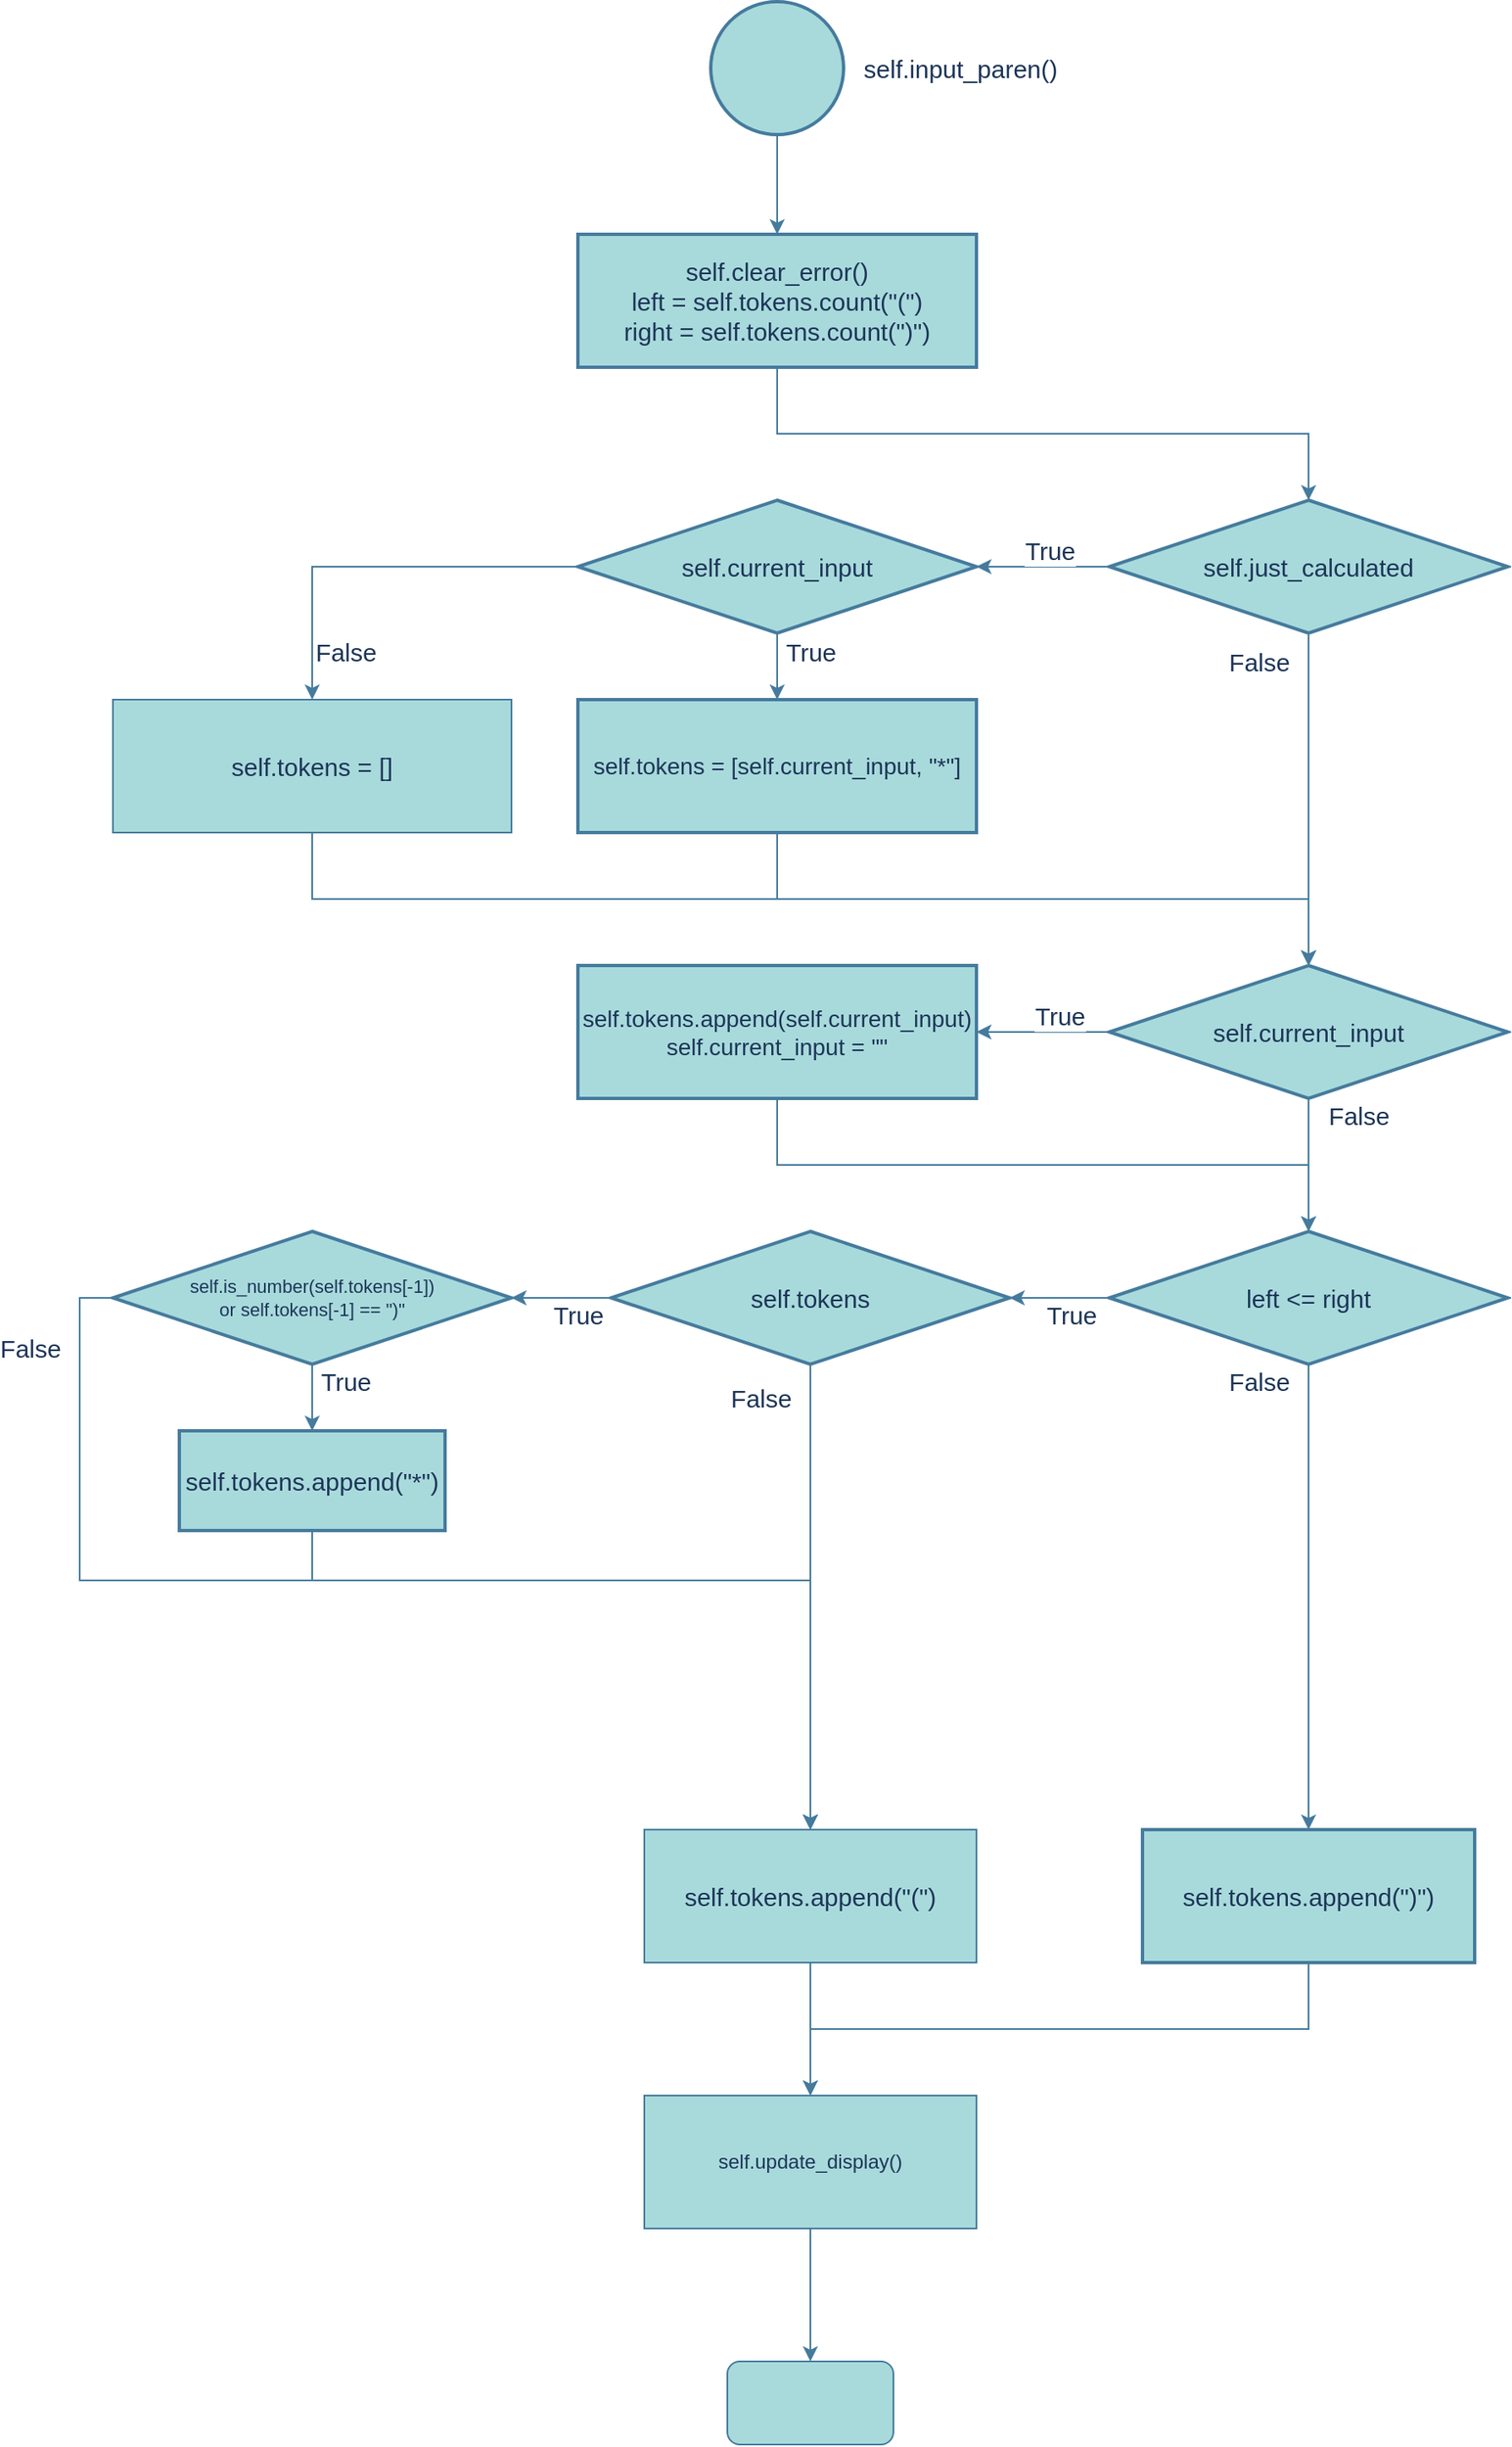 <mxfile version="26.2.2">
  <diagram name="페이지-1" id="0xhy-C2plW2GobFoWUsb">
    <mxGraphModel dx="2476" dy="1533" grid="1" gridSize="10" guides="1" tooltips="1" connect="1" arrows="1" fold="1" page="1" pageScale="1" pageWidth="4681" pageHeight="3300" math="0" shadow="0">
      <root>
        <mxCell id="0" />
        <mxCell id="1" parent="0" />
        <mxCell id="Z5qisineKWMXdeeYC9li-3" value="" style="edgeStyle=orthogonalEdgeStyle;rounded=0;orthogonalLoop=1;jettySize=auto;html=1;strokeColor=#457B9D;fontColor=#1D3557;fillColor=#A8DADC;fontSize=15;" edge="1" parent="1" source="Z5qisineKWMXdeeYC9li-1" target="Z5qisineKWMXdeeYC9li-2">
          <mxGeometry relative="1" as="geometry" />
        </mxCell>
        <mxCell id="Z5qisineKWMXdeeYC9li-1" value="" style="strokeWidth=2;html=1;shape=mxgraph.flowchart.start_2;whiteSpace=wrap;labelBackgroundColor=none;fillColor=#A8DADC;strokeColor=#457B9D;fontColor=#1D3557;fontSize=15;" vertex="1" parent="1">
          <mxGeometry x="800" y="300" width="80" height="80" as="geometry" />
        </mxCell>
        <mxCell id="Z5qisineKWMXdeeYC9li-6" value="" style="edgeStyle=orthogonalEdgeStyle;rounded=0;orthogonalLoop=1;jettySize=auto;html=1;strokeColor=#457B9D;fontColor=#1D3557;fillColor=#A8DADC;fontSize=15;" edge="1" parent="1" source="Z5qisineKWMXdeeYC9li-2" target="Z5qisineKWMXdeeYC9li-5">
          <mxGeometry relative="1" as="geometry">
            <Array as="points">
              <mxPoint x="840" y="560" />
              <mxPoint x="1160" y="560" />
            </Array>
          </mxGeometry>
        </mxCell>
        <mxCell id="Z5qisineKWMXdeeYC9li-2" value="self.clear_error()&lt;div&gt;left = self.tokens.count(&quot;(&quot;)&lt;/div&gt;&lt;div&gt;right = self.tokens.count(&quot;)&quot;)&lt;/div&gt;" style="whiteSpace=wrap;html=1;fillColor=#A8DADC;strokeColor=#457B9D;fontColor=#1D3557;strokeWidth=2;labelBackgroundColor=none;fontSize=15;" vertex="1" parent="1">
          <mxGeometry x="720" y="440" width="240" height="80" as="geometry" />
        </mxCell>
        <mxCell id="Z5qisineKWMXdeeYC9li-4" value="self.input_paren()" style="text;html=1;align=center;verticalAlign=middle;resizable=0;points=[];autosize=1;strokeColor=none;fillColor=none;fontColor=#1D3557;fontSize=15;" vertex="1" parent="1">
          <mxGeometry x="880" y="325" width="140" height="30" as="geometry" />
        </mxCell>
        <mxCell id="Z5qisineKWMXdeeYC9li-10" value="" style="edgeStyle=orthogonalEdgeStyle;rounded=0;orthogonalLoop=1;jettySize=auto;html=1;strokeColor=#457B9D;fontColor=#1D3557;fillColor=#A8DADC;fontSize=15;" edge="1" parent="1" source="Z5qisineKWMXdeeYC9li-5" target="Z5qisineKWMXdeeYC9li-9">
          <mxGeometry relative="1" as="geometry" />
        </mxCell>
        <mxCell id="Z5qisineKWMXdeeYC9li-21" value="True" style="edgeLabel;html=1;align=center;verticalAlign=middle;resizable=0;points=[];strokeColor=#457B9D;fontColor=#1D3557;fillColor=#A8DADC;fontSize=15;" vertex="1" connectable="0" parent="Z5qisineKWMXdeeYC9li-10">
          <mxGeometry x="-0.083" y="1" relative="1" as="geometry">
            <mxPoint y="-11" as="offset" />
          </mxGeometry>
        </mxCell>
        <mxCell id="Z5qisineKWMXdeeYC9li-18" value="" style="edgeStyle=orthogonalEdgeStyle;rounded=0;orthogonalLoop=1;jettySize=auto;html=1;strokeColor=#457B9D;fontColor=#1D3557;fillColor=#A8DADC;fontSize=15;" edge="1" parent="1" source="Z5qisineKWMXdeeYC9li-5" target="Z5qisineKWMXdeeYC9li-17">
          <mxGeometry relative="1" as="geometry" />
        </mxCell>
        <mxCell id="Z5qisineKWMXdeeYC9li-55" value="False" style="edgeLabel;html=1;align=center;verticalAlign=middle;resizable=0;points=[];strokeColor=#457B9D;fontColor=#1D3557;fillColor=#A8DADC;fontSize=15;" vertex="1" connectable="0" parent="Z5qisineKWMXdeeYC9li-18">
          <mxGeometry x="-0.828" relative="1" as="geometry">
            <mxPoint x="-30" as="offset" />
          </mxGeometry>
        </mxCell>
        <mxCell id="Z5qisineKWMXdeeYC9li-5" value="self.just_calculated" style="rhombus;whiteSpace=wrap;html=1;fillColor=#A8DADC;strokeColor=#457B9D;fontColor=#1D3557;strokeWidth=2;labelBackgroundColor=none;fontSize=15;" vertex="1" parent="1">
          <mxGeometry x="1040" y="600" width="240" height="80" as="geometry" />
        </mxCell>
        <mxCell id="Z5qisineKWMXdeeYC9li-12" value="" style="edgeStyle=orthogonalEdgeStyle;rounded=0;orthogonalLoop=1;jettySize=auto;html=1;strokeColor=#457B9D;fontColor=#1D3557;fillColor=#A8DADC;fontSize=15;" edge="1" parent="1" source="Z5qisineKWMXdeeYC9li-9" target="Z5qisineKWMXdeeYC9li-11">
          <mxGeometry relative="1" as="geometry" />
        </mxCell>
        <mxCell id="Z5qisineKWMXdeeYC9li-13" value="True" style="edgeLabel;html=1;align=center;verticalAlign=middle;resizable=0;points=[];strokeColor=#457B9D;fontColor=#1D3557;fillColor=#A8DADC;fontSize=15;" vertex="1" connectable="0" parent="Z5qisineKWMXdeeYC9li-12">
          <mxGeometry x="-0.614" y="1" relative="1" as="geometry">
            <mxPoint x="19" y="3" as="offset" />
          </mxGeometry>
        </mxCell>
        <mxCell id="Z5qisineKWMXdeeYC9li-15" style="edgeStyle=orthogonalEdgeStyle;rounded=0;orthogonalLoop=1;jettySize=auto;html=1;entryX=0.5;entryY=0;entryDx=0;entryDy=0;strokeColor=#457B9D;fontColor=#1D3557;fillColor=#A8DADC;fontSize=15;" edge="1" parent="1" source="Z5qisineKWMXdeeYC9li-9" target="Z5qisineKWMXdeeYC9li-14">
          <mxGeometry relative="1" as="geometry" />
        </mxCell>
        <mxCell id="Z5qisineKWMXdeeYC9li-16" value="False" style="edgeLabel;html=1;align=center;verticalAlign=middle;resizable=0;points=[];strokeColor=#457B9D;fontColor=#1D3557;fillColor=#A8DADC;fontSize=15;" vertex="1" connectable="0" parent="Z5qisineKWMXdeeYC9li-15">
          <mxGeometry x="0.536" relative="1" as="geometry">
            <mxPoint x="20" y="26" as="offset" />
          </mxGeometry>
        </mxCell>
        <mxCell id="Z5qisineKWMXdeeYC9li-9" value="self.current_input" style="rhombus;whiteSpace=wrap;html=1;fillColor=#A8DADC;strokeColor=#457B9D;fontColor=#1D3557;strokeWidth=2;labelBackgroundColor=none;fontSize=15;" vertex="1" parent="1">
          <mxGeometry x="720" y="600" width="240" height="80" as="geometry" />
        </mxCell>
        <mxCell id="Z5qisineKWMXdeeYC9li-19" style="edgeStyle=orthogonalEdgeStyle;rounded=0;orthogonalLoop=1;jettySize=auto;html=1;entryX=0.5;entryY=0;entryDx=0;entryDy=0;strokeColor=#457B9D;fontColor=#1D3557;fillColor=#A8DADC;fontSize=15;" edge="1" parent="1" source="Z5qisineKWMXdeeYC9li-11" target="Z5qisineKWMXdeeYC9li-17">
          <mxGeometry relative="1" as="geometry">
            <Array as="points">
              <mxPoint x="840" y="840" />
              <mxPoint x="1160" y="840" />
            </Array>
          </mxGeometry>
        </mxCell>
        <mxCell id="Z5qisineKWMXdeeYC9li-11" value="self.tokens = [self.current_input, &quot;*&quot;]" style="whiteSpace=wrap;html=1;fillColor=#A8DADC;strokeColor=#457B9D;fontColor=#1D3557;strokeWidth=2;labelBackgroundColor=none;fontSize=14;" vertex="1" parent="1">
          <mxGeometry x="720" y="720" width="240" height="80" as="geometry" />
        </mxCell>
        <mxCell id="Z5qisineKWMXdeeYC9li-20" style="edgeStyle=orthogonalEdgeStyle;rounded=0;orthogonalLoop=1;jettySize=auto;html=1;entryX=0.5;entryY=0;entryDx=0;entryDy=0;strokeColor=#457B9D;fontColor=#1D3557;fillColor=#A8DADC;fontSize=15;" edge="1" parent="1" source="Z5qisineKWMXdeeYC9li-14" target="Z5qisineKWMXdeeYC9li-17">
          <mxGeometry relative="1" as="geometry">
            <Array as="points">
              <mxPoint x="560" y="840" />
              <mxPoint x="1160" y="840" />
            </Array>
          </mxGeometry>
        </mxCell>
        <mxCell id="Z5qisineKWMXdeeYC9li-14" value="self.tokens = []" style="whiteSpace=wrap;html=1;strokeColor=#457B9D;fontColor=#1D3557;fillColor=#A8DADC;fontSize=15;" vertex="1" parent="1">
          <mxGeometry x="440" y="720" width="240" height="80" as="geometry" />
        </mxCell>
        <mxCell id="Z5qisineKWMXdeeYC9li-23" value="" style="edgeStyle=orthogonalEdgeStyle;rounded=0;orthogonalLoop=1;jettySize=auto;html=1;strokeColor=#457B9D;fontColor=#1D3557;fillColor=#A8DADC;fontSize=15;" edge="1" parent="1" source="Z5qisineKWMXdeeYC9li-17" target="Z5qisineKWMXdeeYC9li-22">
          <mxGeometry relative="1" as="geometry" />
        </mxCell>
        <mxCell id="Z5qisineKWMXdeeYC9li-27" value="True" style="edgeLabel;html=1;align=center;verticalAlign=middle;resizable=0;points=[];strokeColor=#457B9D;fontColor=#1D3557;fillColor=#A8DADC;fontSize=15;" vertex="1" connectable="0" parent="Z5qisineKWMXdeeYC9li-23">
          <mxGeometry x="-0.353" relative="1" as="geometry">
            <mxPoint x="-4" y="-10" as="offset" />
          </mxGeometry>
        </mxCell>
        <mxCell id="Z5qisineKWMXdeeYC9li-25" value="" style="edgeStyle=orthogonalEdgeStyle;rounded=0;orthogonalLoop=1;jettySize=auto;html=1;strokeColor=#457B9D;fontColor=#1D3557;fillColor=#A8DADC;fontSize=15;" edge="1" parent="1" source="Z5qisineKWMXdeeYC9li-17" target="Z5qisineKWMXdeeYC9li-24">
          <mxGeometry relative="1" as="geometry" />
        </mxCell>
        <mxCell id="Z5qisineKWMXdeeYC9li-17" value="self.current_input" style="rhombus;whiteSpace=wrap;html=1;fillColor=#A8DADC;strokeColor=#457B9D;fontColor=#1D3557;strokeWidth=2;labelBackgroundColor=none;fontSize=15;" vertex="1" parent="1">
          <mxGeometry x="1040" y="880" width="240" height="80" as="geometry" />
        </mxCell>
        <mxCell id="Z5qisineKWMXdeeYC9li-26" style="edgeStyle=orthogonalEdgeStyle;rounded=0;orthogonalLoop=1;jettySize=auto;html=1;entryX=0.5;entryY=0;entryDx=0;entryDy=0;strokeColor=#457B9D;fontColor=#1D3557;fillColor=#A8DADC;exitX=0.5;exitY=1;exitDx=0;exitDy=0;fontSize=15;" edge="1" parent="1" source="Z5qisineKWMXdeeYC9li-22" target="Z5qisineKWMXdeeYC9li-24">
          <mxGeometry relative="1" as="geometry">
            <Array as="points">
              <mxPoint x="840" y="1000" />
              <mxPoint x="1160" y="1000" />
            </Array>
          </mxGeometry>
        </mxCell>
        <mxCell id="Z5qisineKWMXdeeYC9li-22" value="self.tokens.append(self.current_input)&lt;div&gt;self.current_input = &quot;&quot;&lt;/div&gt;" style="whiteSpace=wrap;html=1;fillColor=#A8DADC;strokeColor=#457B9D;fontColor=#1D3557;strokeWidth=2;labelBackgroundColor=none;fontSize=14;" vertex="1" parent="1">
          <mxGeometry x="720" y="880" width="240" height="80" as="geometry" />
        </mxCell>
        <mxCell id="Z5qisineKWMXdeeYC9li-30" value="" style="edgeStyle=orthogonalEdgeStyle;rounded=0;orthogonalLoop=1;jettySize=auto;html=1;strokeColor=#457B9D;fontColor=#1D3557;fillColor=#A8DADC;fontSize=15;" edge="1" parent="1" source="Z5qisineKWMXdeeYC9li-24" target="Z5qisineKWMXdeeYC9li-29">
          <mxGeometry relative="1" as="geometry" />
        </mxCell>
        <mxCell id="Z5qisineKWMXdeeYC9li-34" value="True" style="edgeLabel;html=1;align=center;verticalAlign=middle;resizable=0;points=[];strokeColor=#457B9D;fontColor=#1D3557;fillColor=#A8DADC;fontSize=15;" vertex="1" connectable="0" parent="Z5qisineKWMXdeeYC9li-30">
          <mxGeometry x="-0.215" y="6" relative="1" as="geometry">
            <mxPoint y="4" as="offset" />
          </mxGeometry>
        </mxCell>
        <mxCell id="Z5qisineKWMXdeeYC9li-33" value="" style="edgeStyle=orthogonalEdgeStyle;rounded=0;orthogonalLoop=1;jettySize=auto;html=1;strokeColor=#457B9D;fontColor=#1D3557;fillColor=#A8DADC;fontSize=15;" edge="1" parent="1" source="Z5qisineKWMXdeeYC9li-24" target="Z5qisineKWMXdeeYC9li-32">
          <mxGeometry relative="1" as="geometry" />
        </mxCell>
        <mxCell id="Z5qisineKWMXdeeYC9li-54" value="False" style="edgeLabel;html=1;align=center;verticalAlign=middle;resizable=0;points=[];strokeColor=#457B9D;fontColor=#1D3557;fillColor=#A8DADC;fontSize=15;" vertex="1" connectable="0" parent="Z5qisineKWMXdeeYC9li-33">
          <mxGeometry x="-0.843" y="-1" relative="1" as="geometry">
            <mxPoint x="-29" y="-12" as="offset" />
          </mxGeometry>
        </mxCell>
        <mxCell id="Z5qisineKWMXdeeYC9li-24" value="left &amp;lt;= right" style="rhombus;whiteSpace=wrap;html=1;fillColor=#A8DADC;strokeColor=#457B9D;fontColor=#1D3557;strokeWidth=2;labelBackgroundColor=none;fontSize=15;" vertex="1" parent="1">
          <mxGeometry x="1040" y="1040" width="240" height="80" as="geometry" />
        </mxCell>
        <mxCell id="Z5qisineKWMXdeeYC9li-28" value="False" style="edgeLabel;html=1;align=center;verticalAlign=middle;resizable=0;points=[];strokeColor=#457B9D;fontColor=#1D3557;fillColor=#A8DADC;fontSize=15;" vertex="1" connectable="0" parent="1">
          <mxGeometry x="1189.996" y="970" as="geometry" />
        </mxCell>
        <mxCell id="Z5qisineKWMXdeeYC9li-36" value="" style="edgeStyle=orthogonalEdgeStyle;rounded=0;orthogonalLoop=1;jettySize=auto;html=1;strokeColor=#457B9D;fontColor=#1D3557;fillColor=#A8DADC;fontSize=15;" edge="1" parent="1" source="Z5qisineKWMXdeeYC9li-29" target="Z5qisineKWMXdeeYC9li-35">
          <mxGeometry relative="1" as="geometry" />
        </mxCell>
        <mxCell id="Z5qisineKWMXdeeYC9li-37" value="True" style="edgeLabel;html=1;align=center;verticalAlign=middle;resizable=0;points=[];strokeColor=#457B9D;fontColor=#1D3557;fillColor=#A8DADC;fontSize=15;" vertex="1" connectable="0" parent="Z5qisineKWMXdeeYC9li-36">
          <mxGeometry x="0.047" y="3" relative="1" as="geometry">
            <mxPoint x="11" y="7" as="offset" />
          </mxGeometry>
        </mxCell>
        <mxCell id="Z5qisineKWMXdeeYC9li-41" style="edgeStyle=orthogonalEdgeStyle;rounded=0;orthogonalLoop=1;jettySize=auto;html=1;strokeColor=#457B9D;fontColor=#1D3557;fillColor=#A8DADC;entryX=0.5;entryY=0;entryDx=0;entryDy=0;fontSize=15;" edge="1" parent="1" source="Z5qisineKWMXdeeYC9li-29" target="Z5qisineKWMXdeeYC9li-42">
          <mxGeometry relative="1" as="geometry">
            <mxPoint x="860" y="1320" as="targetPoint" />
          </mxGeometry>
        </mxCell>
        <mxCell id="Z5qisineKWMXdeeYC9li-44" value="False" style="edgeLabel;html=1;align=center;verticalAlign=middle;resizable=0;points=[];strokeColor=#457B9D;fontColor=#1D3557;fillColor=#A8DADC;fontSize=15;" vertex="1" connectable="0" parent="Z5qisineKWMXdeeYC9li-41">
          <mxGeometry x="-0.625" y="2" relative="1" as="geometry">
            <mxPoint x="-32" y="-33" as="offset" />
          </mxGeometry>
        </mxCell>
        <mxCell id="Z5qisineKWMXdeeYC9li-29" value="self.tokens" style="rhombus;whiteSpace=wrap;html=1;fillColor=#A8DADC;strokeColor=#457B9D;fontColor=#1D3557;strokeWidth=2;labelBackgroundColor=none;fontSize=15;" vertex="1" parent="1">
          <mxGeometry x="740" y="1040" width="240" height="80" as="geometry" />
        </mxCell>
        <mxCell id="Z5qisineKWMXdeeYC9li-49" style="edgeStyle=orthogonalEdgeStyle;rounded=0;orthogonalLoop=1;jettySize=auto;html=1;entryX=0.5;entryY=0;entryDx=0;entryDy=0;strokeColor=#457B9D;fontColor=#1D3557;fillColor=#A8DADC;" edge="1" parent="1" source="Z5qisineKWMXdeeYC9li-32" target="Z5qisineKWMXdeeYC9li-48">
          <mxGeometry relative="1" as="geometry">
            <Array as="points">
              <mxPoint x="1160" y="1520" />
              <mxPoint x="860" y="1520" />
            </Array>
          </mxGeometry>
        </mxCell>
        <mxCell id="Z5qisineKWMXdeeYC9li-32" value="self.tokens.append(&quot;)&quot;)" style="whiteSpace=wrap;html=1;fillColor=#A8DADC;strokeColor=#457B9D;fontColor=#1D3557;strokeWidth=2;labelBackgroundColor=none;fontSize=15;" vertex="1" parent="1">
          <mxGeometry x="1060" y="1400" width="200" height="80" as="geometry" />
        </mxCell>
        <mxCell id="Z5qisineKWMXdeeYC9li-39" value="" style="edgeStyle=orthogonalEdgeStyle;rounded=0;orthogonalLoop=1;jettySize=auto;html=1;strokeColor=#457B9D;fontColor=#1D3557;fillColor=#A8DADC;fontSize=15;" edge="1" parent="1" source="Z5qisineKWMXdeeYC9li-35" target="Z5qisineKWMXdeeYC9li-38">
          <mxGeometry relative="1" as="geometry" />
        </mxCell>
        <mxCell id="Z5qisineKWMXdeeYC9li-40" value="True" style="edgeLabel;html=1;align=center;verticalAlign=middle;resizable=0;points=[];strokeColor=#457B9D;fontColor=#1D3557;fillColor=#A8DADC;fontSize=15;" vertex="1" connectable="0" parent="Z5qisineKWMXdeeYC9li-39">
          <mxGeometry x="-0.25" y="3" relative="1" as="geometry">
            <mxPoint x="17" y="-5" as="offset" />
          </mxGeometry>
        </mxCell>
        <mxCell id="Z5qisineKWMXdeeYC9li-45" style="edgeStyle=orthogonalEdgeStyle;rounded=0;orthogonalLoop=1;jettySize=auto;html=1;exitX=0;exitY=0.5;exitDx=0;exitDy=0;entryX=0.5;entryY=0;entryDx=0;entryDy=0;strokeColor=#457B9D;fontColor=#1D3557;fillColor=#A8DADC;" edge="1" parent="1" source="Z5qisineKWMXdeeYC9li-35" target="Z5qisineKWMXdeeYC9li-42">
          <mxGeometry relative="1" as="geometry">
            <Array as="points">
              <mxPoint x="420" y="1080" />
              <mxPoint x="420" y="1250" />
              <mxPoint x="860" y="1250" />
            </Array>
          </mxGeometry>
        </mxCell>
        <mxCell id="Z5qisineKWMXdeeYC9li-46" value="False" style="edgeLabel;html=1;align=center;verticalAlign=middle;resizable=0;points=[];strokeColor=#457B9D;fontColor=#1D3557;fillColor=#A8DADC;fontSize=15;" vertex="1" connectable="0" parent="Z5qisineKWMXdeeYC9li-45">
          <mxGeometry x="-0.85" y="1" relative="1" as="geometry">
            <mxPoint x="-31" y="-9" as="offset" />
          </mxGeometry>
        </mxCell>
        <mxCell id="Z5qisineKWMXdeeYC9li-35" value="self.is_number(self.tokens[-1])&lt;br&gt;or self.tokens[-1] == &quot;)&quot;" style="rhombus;whiteSpace=wrap;html=1;fillColor=#A8DADC;strokeColor=#457B9D;fontColor=#1D3557;strokeWidth=2;labelBackgroundColor=none;fontSize=11;" vertex="1" parent="1">
          <mxGeometry x="440" y="1040" width="240" height="80" as="geometry" />
        </mxCell>
        <mxCell id="Z5qisineKWMXdeeYC9li-43" style="edgeStyle=orthogonalEdgeStyle;rounded=0;orthogonalLoop=1;jettySize=auto;html=1;entryX=0.5;entryY=0;entryDx=0;entryDy=0;strokeColor=#457B9D;fontColor=#1D3557;fillColor=#A8DADC;fontSize=15;" edge="1" parent="1" source="Z5qisineKWMXdeeYC9li-38" target="Z5qisineKWMXdeeYC9li-42">
          <mxGeometry relative="1" as="geometry">
            <Array as="points">
              <mxPoint x="560" y="1250" />
              <mxPoint x="860" y="1250" />
            </Array>
          </mxGeometry>
        </mxCell>
        <mxCell id="Z5qisineKWMXdeeYC9li-38" value="self.tokens.append(&quot;*&quot;)" style="whiteSpace=wrap;html=1;fillColor=#A8DADC;strokeColor=#457B9D;fontColor=#1D3557;strokeWidth=2;labelBackgroundColor=none;fontSize=15;" vertex="1" parent="1">
          <mxGeometry x="480" y="1160" width="160" height="60" as="geometry" />
        </mxCell>
        <mxCell id="Z5qisineKWMXdeeYC9li-47" style="edgeStyle=orthogonalEdgeStyle;rounded=0;orthogonalLoop=1;jettySize=auto;html=1;strokeColor=#457B9D;fontColor=#1D3557;fillColor=#A8DADC;entryX=0.5;entryY=0;entryDx=0;entryDy=0;" edge="1" parent="1" source="Z5qisineKWMXdeeYC9li-42" target="Z5qisineKWMXdeeYC9li-48">
          <mxGeometry relative="1" as="geometry">
            <mxPoint x="1000" y="1560" as="targetPoint" />
            <Array as="points">
              <mxPoint x="860" y="1560" />
            </Array>
          </mxGeometry>
        </mxCell>
        <mxCell id="Z5qisineKWMXdeeYC9li-42" value="self.tokens.append(&quot;(&quot;)" style="whiteSpace=wrap;html=1;strokeColor=#457B9D;fontColor=#1D3557;fillColor=#A8DADC;fontSize=15;" vertex="1" parent="1">
          <mxGeometry x="760" y="1400" width="200" height="80" as="geometry" />
        </mxCell>
        <mxCell id="Z5qisineKWMXdeeYC9li-53" value="" style="edgeStyle=orthogonalEdgeStyle;rounded=0;orthogonalLoop=1;jettySize=auto;html=1;strokeColor=#457B9D;fontColor=#1D3557;fillColor=#A8DADC;" edge="1" parent="1" source="Z5qisineKWMXdeeYC9li-48" target="Z5qisineKWMXdeeYC9li-52">
          <mxGeometry relative="1" as="geometry" />
        </mxCell>
        <mxCell id="Z5qisineKWMXdeeYC9li-48" value="self.update_display()" style="whiteSpace=wrap;html=1;strokeColor=#457B9D;fontColor=#1D3557;fillColor=#A8DADC;" vertex="1" parent="1">
          <mxGeometry x="760" y="1560" width="200" height="80" as="geometry" />
        </mxCell>
        <mxCell id="Z5qisineKWMXdeeYC9li-52" value="" style="rounded=1;whiteSpace=wrap;html=1;fillColor=#A8DADC;strokeColor=#457B9D;fontColor=#1D3557;" vertex="1" parent="1">
          <mxGeometry x="810" y="1720" width="100" height="50" as="geometry" />
        </mxCell>
      </root>
    </mxGraphModel>
  </diagram>
</mxfile>
